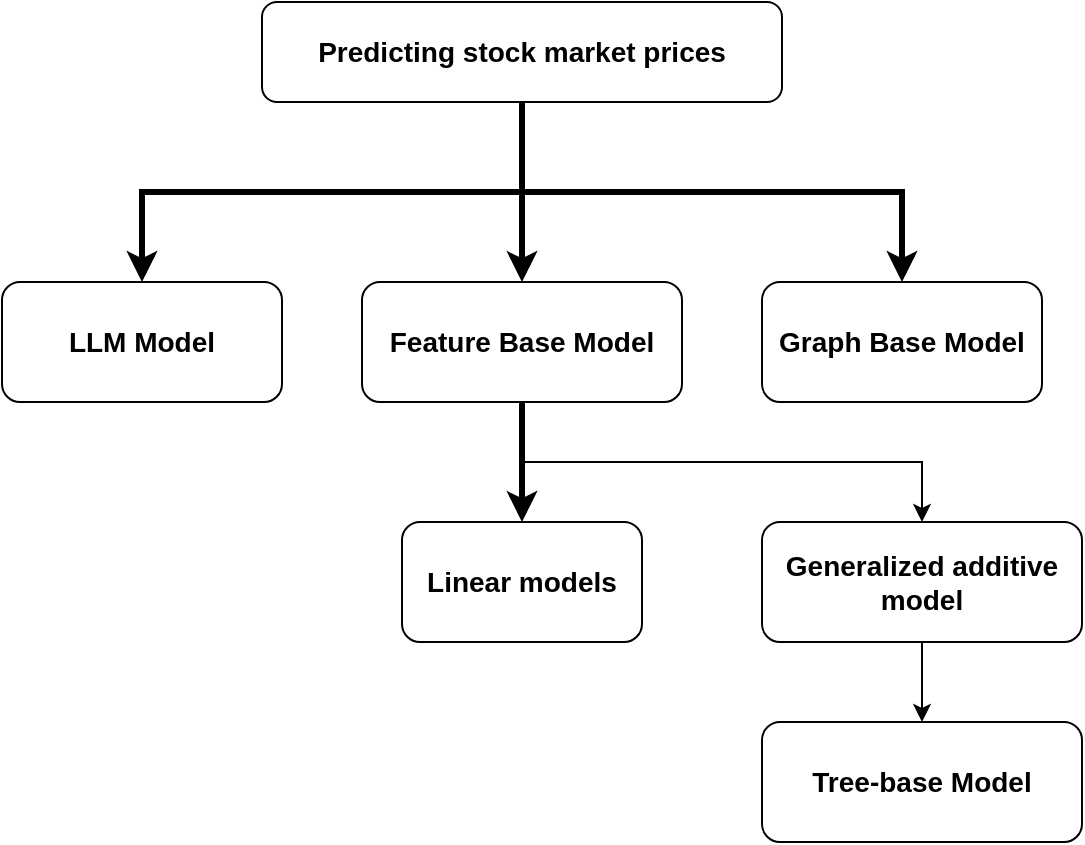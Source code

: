 <mxfile version="22.1.9" type="github">
  <diagram name="Page-1" id="ajofNfoX7y1gAf4j18_G">
    <mxGraphModel dx="1050" dy="665" grid="1" gridSize="10" guides="1" tooltips="1" connect="1" arrows="1" fold="1" page="1" pageScale="1" pageWidth="850" pageHeight="1100" math="0" shadow="0">
      <root>
        <mxCell id="0" />
        <mxCell id="1" parent="0" />
        <mxCell id="QEvCKpM-7lKXbSm6Cstn-6" style="edgeStyle=orthogonalEdgeStyle;rounded=0;orthogonalLoop=1;jettySize=auto;html=1;exitX=0.5;exitY=1;exitDx=0;exitDy=0;entryX=0.5;entryY=0;entryDx=0;entryDy=0;strokeWidth=3;" edge="1" parent="1" source="QEvCKpM-7lKXbSm6Cstn-1" target="QEvCKpM-7lKXbSm6Cstn-2">
          <mxGeometry relative="1" as="geometry" />
        </mxCell>
        <mxCell id="QEvCKpM-7lKXbSm6Cstn-7" style="edgeStyle=orthogonalEdgeStyle;rounded=0;orthogonalLoop=1;jettySize=auto;html=1;entryX=0.5;entryY=0;entryDx=0;entryDy=0;strokeWidth=3;" edge="1" parent="1" source="QEvCKpM-7lKXbSm6Cstn-1" target="QEvCKpM-7lKXbSm6Cstn-4">
          <mxGeometry relative="1" as="geometry" />
        </mxCell>
        <mxCell id="QEvCKpM-7lKXbSm6Cstn-9" style="edgeStyle=orthogonalEdgeStyle;rounded=0;orthogonalLoop=1;jettySize=auto;html=1;exitX=0.5;exitY=1;exitDx=0;exitDy=0;entryX=0.5;entryY=0;entryDx=0;entryDy=0;strokeWidth=3;" edge="1" parent="1" source="QEvCKpM-7lKXbSm6Cstn-1" target="QEvCKpM-7lKXbSm6Cstn-8">
          <mxGeometry relative="1" as="geometry" />
        </mxCell>
        <mxCell id="QEvCKpM-7lKXbSm6Cstn-1" value="&lt;font style=&quot;font-size: 14px;&quot;&gt;&lt;b&gt;Predicting stock market prices&lt;/b&gt;&lt;/font&gt;" style="rounded=1;whiteSpace=wrap;html=1;" vertex="1" parent="1">
          <mxGeometry x="290" y="200" width="260" height="50" as="geometry" />
        </mxCell>
        <mxCell id="QEvCKpM-7lKXbSm6Cstn-11" style="edgeStyle=orthogonalEdgeStyle;rounded=0;orthogonalLoop=1;jettySize=auto;html=1;entryX=0.5;entryY=0;entryDx=0;entryDy=0;strokeWidth=3;" edge="1" parent="1" source="QEvCKpM-7lKXbSm6Cstn-2" target="QEvCKpM-7lKXbSm6Cstn-10">
          <mxGeometry relative="1" as="geometry" />
        </mxCell>
        <mxCell id="QEvCKpM-7lKXbSm6Cstn-14" style="edgeStyle=orthogonalEdgeStyle;rounded=0;orthogonalLoop=1;jettySize=auto;html=1;entryX=0.5;entryY=0;entryDx=0;entryDy=0;" edge="1" parent="1" source="QEvCKpM-7lKXbSm6Cstn-2" target="QEvCKpM-7lKXbSm6Cstn-12">
          <mxGeometry relative="1" as="geometry">
            <Array as="points">
              <mxPoint x="420" y="430" />
              <mxPoint x="620" y="430" />
            </Array>
          </mxGeometry>
        </mxCell>
        <mxCell id="QEvCKpM-7lKXbSm6Cstn-2" value="&lt;b&gt;&lt;font style=&quot;font-size: 14px;&quot;&gt;Feature Base Model&lt;/font&gt;&lt;/b&gt;" style="rounded=1;whiteSpace=wrap;html=1;" vertex="1" parent="1">
          <mxGeometry x="340" y="340" width="160" height="60" as="geometry" />
        </mxCell>
        <mxCell id="QEvCKpM-7lKXbSm6Cstn-4" value="&lt;font style=&quot;font-size: 14px;&quot;&gt;&lt;b&gt;Graph Base Model&lt;/b&gt;&lt;/font&gt;" style="rounded=1;whiteSpace=wrap;html=1;" vertex="1" parent="1">
          <mxGeometry x="540" y="340" width="140" height="60" as="geometry" />
        </mxCell>
        <mxCell id="QEvCKpM-7lKXbSm6Cstn-8" value="&lt;font style=&quot;font-size: 14px;&quot;&gt;&lt;b&gt;LLM Model&lt;/b&gt;&lt;/font&gt;" style="rounded=1;whiteSpace=wrap;html=1;" vertex="1" parent="1">
          <mxGeometry x="160" y="340" width="140" height="60" as="geometry" />
        </mxCell>
        <mxCell id="QEvCKpM-7lKXbSm6Cstn-10" value="&lt;font style=&quot;font-size: 14px;&quot;&gt;&lt;b&gt;Linear models&lt;/b&gt;&lt;/font&gt;" style="rounded=1;whiteSpace=wrap;html=1;" vertex="1" parent="1">
          <mxGeometry x="360" y="460" width="120" height="60" as="geometry" />
        </mxCell>
        <mxCell id="QEvCKpM-7lKXbSm6Cstn-15" style="edgeStyle=orthogonalEdgeStyle;rounded=0;orthogonalLoop=1;jettySize=auto;html=1;" edge="1" parent="1" source="QEvCKpM-7lKXbSm6Cstn-12" target="QEvCKpM-7lKXbSm6Cstn-13">
          <mxGeometry relative="1" as="geometry" />
        </mxCell>
        <mxCell id="QEvCKpM-7lKXbSm6Cstn-12" value="&lt;font style=&quot;font-size: 14px;&quot;&gt;&lt;b&gt;Generalized additive model&lt;/b&gt;&lt;/font&gt;" style="rounded=1;whiteSpace=wrap;html=1;" vertex="1" parent="1">
          <mxGeometry x="540" y="460" width="160" height="60" as="geometry" />
        </mxCell>
        <mxCell id="QEvCKpM-7lKXbSm6Cstn-13" value="&lt;span style=&quot;font-size: 14px;&quot;&gt;&lt;b&gt;Tree-base Model&lt;/b&gt;&lt;/span&gt;" style="rounded=1;whiteSpace=wrap;html=1;" vertex="1" parent="1">
          <mxGeometry x="540" y="560" width="160" height="60" as="geometry" />
        </mxCell>
      </root>
    </mxGraphModel>
  </diagram>
</mxfile>
